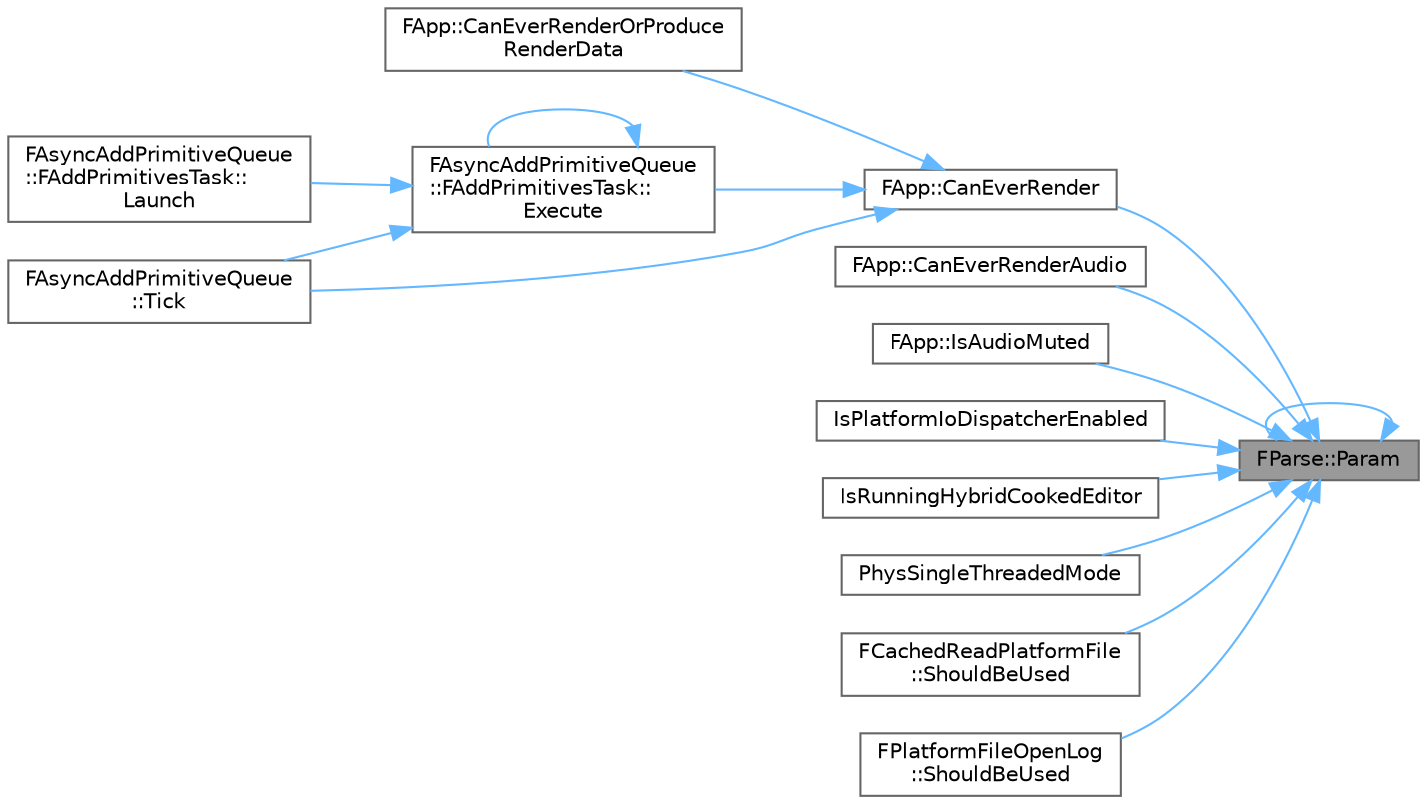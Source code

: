 digraph "FParse::Param"
{
 // INTERACTIVE_SVG=YES
 // LATEX_PDF_SIZE
  bgcolor="transparent";
  edge [fontname=Helvetica,fontsize=10,labelfontname=Helvetica,labelfontsize=10];
  node [fontname=Helvetica,fontsize=10,shape=box,height=0.2,width=0.4];
  rankdir="RL";
  Node1 [id="Node000001",label="FParse::Param",height=0.2,width=0.4,color="gray40", fillcolor="grey60", style="filled", fontcolor="black",tooltip="Checks if a command-line parameter exists in the stream."];
  Node1 -> Node2 [id="edge1_Node000001_Node000002",dir="back",color="steelblue1",style="solid",tooltip=" "];
  Node2 [id="Node000002",label="FApp::CanEverRender",height=0.2,width=0.4,color="grey40", fillcolor="white", style="filled",URL="$d9/d01/classFApp.html#a326c7bc89ea7b26d4e003dd460b6fabb",tooltip="Checks whether this application can render anything."];
  Node2 -> Node3 [id="edge2_Node000002_Node000003",dir="back",color="steelblue1",style="solid",tooltip=" "];
  Node3 [id="Node000003",label="FApp::CanEverRenderOrProduce\lRenderData",height=0.2,width=0.4,color="grey40", fillcolor="white", style="filled",URL="$d9/d01/classFApp.html#a122a26896317e8f44c8e0c77700ac1bd",tooltip="Checks whether this application can render anything or produce a derived data needed for rednering."];
  Node2 -> Node4 [id="edge3_Node000002_Node000004",dir="back",color="steelblue1",style="solid",tooltip=" "];
  Node4 [id="Node000004",label="FAsyncAddPrimitiveQueue\l::FAddPrimitivesTask::\lExecute",height=0.2,width=0.4,color="grey40", fillcolor="white", style="filled",URL="$dc/df3/structFAsyncAddPrimitiveQueue_1_1FAddPrimitivesTask.html#a18c765b662275d312eee00101cd76986",tooltip=" "];
  Node4 -> Node4 [id="edge4_Node000004_Node000004",dir="back",color="steelblue1",style="solid",tooltip=" "];
  Node4 -> Node5 [id="edge5_Node000004_Node000005",dir="back",color="steelblue1",style="solid",tooltip=" "];
  Node5 [id="Node000005",label="FAsyncAddPrimitiveQueue\l::FAddPrimitivesTask::\lLaunch",height=0.2,width=0.4,color="grey40", fillcolor="white", style="filled",URL="$dc/df3/structFAsyncAddPrimitiveQueue_1_1FAddPrimitivesTask.html#a81e681c7f4d3deaa17f5a9eb35102baa",tooltip=" "];
  Node4 -> Node6 [id="edge6_Node000004_Node000006",dir="back",color="steelblue1",style="solid",tooltip=" "];
  Node6 [id="Node000006",label="FAsyncAddPrimitiveQueue\l::Tick",height=0.2,width=0.4,color="grey40", fillcolor="white", style="filled",URL="$d7/dd3/structFAsyncAddPrimitiveQueue.html#adabdaed83bec7306351c79c22091586b",tooltip=" "];
  Node2 -> Node6 [id="edge7_Node000002_Node000006",dir="back",color="steelblue1",style="solid",tooltip=" "];
  Node1 -> Node7 [id="edge8_Node000001_Node000007",dir="back",color="steelblue1",style="solid",tooltip=" "];
  Node7 [id="Node000007",label="FApp::CanEverRenderAudio",height=0.2,width=0.4,color="grey40", fillcolor="white", style="filled",URL="$d9/d01/classFApp.html#ae3abff5982a2bcef519e9d286e5185e6",tooltip="Checks whether this application can render audio."];
  Node1 -> Node8 [id="edge9_Node000001_Node000008",dir="back",color="steelblue1",style="solid",tooltip=" "];
  Node8 [id="Node000008",label="FApp::IsAudioMuted",height=0.2,width=0.4,color="grey40", fillcolor="white", style="filled",URL="$d9/d01/classFApp.html#ab18f1367f612dcaf4ad60dc49070e969",tooltip="Checks whether this application should mute the audio output (-muteaudio) This is a safer alternative..."];
  Node1 -> Node9 [id="edge10_Node000001_Node000009",dir="back",color="steelblue1",style="solid",tooltip=" "];
  Node9 [id="Node000009",label="IsPlatformIoDispatcherEnabled",height=0.2,width=0.4,color="grey40", fillcolor="white", style="filled",URL="$dc/d80/IoDispatcherConfig_8cpp.html#a30a32c2167617f2a3615c94c987594a6",tooltip=" "];
  Node1 -> Node10 [id="edge11_Node000001_Node000010",dir="back",color="steelblue1",style="solid",tooltip=" "];
  Node10 [id="Node000010",label="IsRunningHybridCookedEditor",height=0.2,width=0.4,color="grey40", fillcolor="white", style="filled",URL="$d9/d9f/CoreGlobalsInternal_8h.html#ad7f9ad51f5cf1d5e22604a6ffca4f532",tooltip="Check if the editor is running in Hybrid Cooked Editor mode (where it can dynamically choose between ..."];
  Node1 -> Node1 [id="edge12_Node000001_Node000001",dir="back",color="steelblue1",style="solid",tooltip=" "];
  Node1 -> Node11 [id="edge13_Node000001_Node000011",dir="back",color="steelblue1",style="solid",tooltip=" "];
  Node11 [id="Node000011",label="PhysSingleThreadedMode",height=0.2,width=0.4,color="grey40", fillcolor="white", style="filled",URL="$de/de4/PhysicsPublic_8h.html#a3e289fb8586d64a33865ac1bf3888729",tooltip="Return true if we should be running in single threaded mode, ala dedicated server."];
  Node1 -> Node12 [id="edge14_Node000001_Node000012",dir="back",color="steelblue1",style="solid",tooltip=" "];
  Node12 [id="Node000012",label="FCachedReadPlatformFile\l::ShouldBeUsed",height=0.2,width=0.4,color="grey40", fillcolor="white", style="filled",URL="$d2/db0/classFCachedReadPlatformFile.html#a708ffadff464fdb02f965c2f19d2766b",tooltip="Checks if this platform file should be used even though it was not asked to be."];
  Node1 -> Node13 [id="edge15_Node000001_Node000013",dir="back",color="steelblue1",style="solid",tooltip=" "];
  Node13 [id="Node000013",label="FPlatformFileOpenLog\l::ShouldBeUsed",height=0.2,width=0.4,color="grey40", fillcolor="white", style="filled",URL="$d4/df9/classFPlatformFileOpenLog.html#add4caee18c932930a49fac9195068d0d",tooltip="Checks if this platform file should be used even though it was not asked to be."];
}
